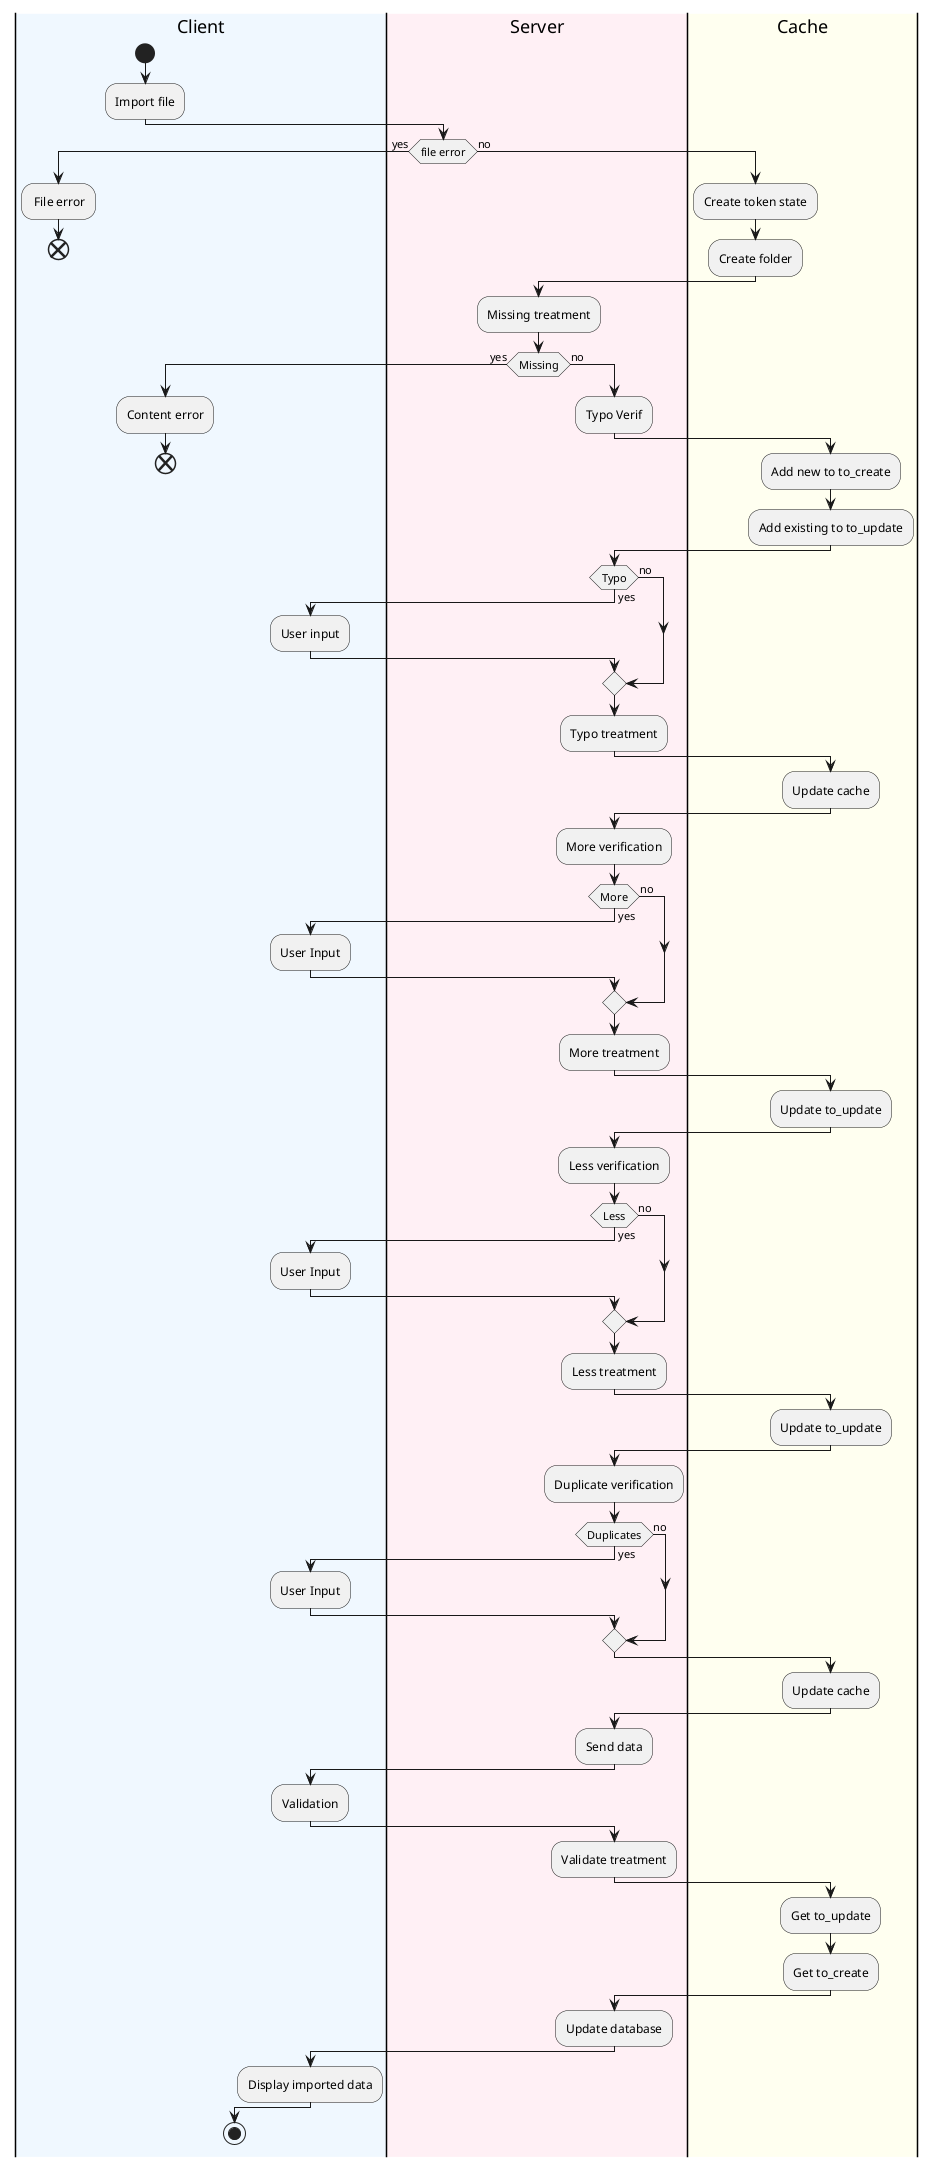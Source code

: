 @startuml

|#AliceBlue|Client|
start
:Import file;
|#LavenderBlush|Server|
if (file error) then (yes)
    |Client|
    - File error
    end
else (no)
    |#Ivory|Cache|
    -Create token state
    -Create folder
    |Server|
    -Missing treatment
    if (Missing) then (yes)
        |Client|
        -Content error
        end
    else (no)
        |Server|
        -Typo Verif
        |Cache|
        -Add new to to_create
        -Add existing to to_update
        |Server|
        if (Typo) then (yes)
            |Client|
            -User input
        else (no)
        endif
        |Server|
        -Typo treatment
        |Cache|
        -Update cache
        |Server|
        -More verification
        if (More) then (yes) 
            |Client|
            -User Input
        else (no)
        endif
        |Server|
        -More treatment
        |Cache|
        -Update to_update
        |Server|
        -Less verification
        if (Less) then (yes) 
            |Client|
            -User Input
        else (no)
        endif
        |Server|
        -Less treatment
        |Cache|
        -Update to_update
        |Server|
        -Duplicate verification
        if (Duplicates) then (yes)
            |Client|
            -User Input
        else (no)
        endif
        |Cache|
        -Update cache
        |Server|
        -Send data
        |Client|
        -Validation
        |Server|
        -Validate treatment
        |Cache|
        -Get to_update
        -Get to_create
        |Server|
        -Update database
        |Client|
        -Display imported data        
endif
stop


@enduml